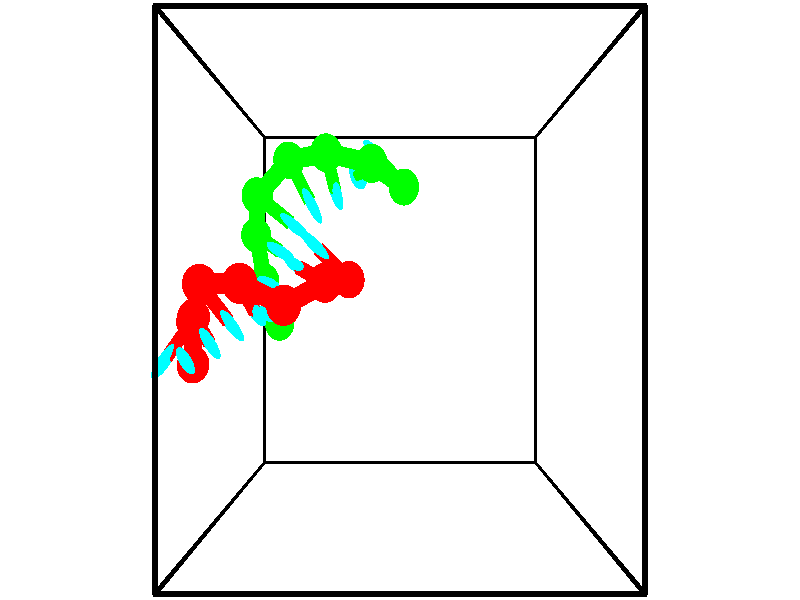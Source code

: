 // switches for output
#declare DRAW_BASES = 1; // possible values are 0, 1; only relevant for DNA ribbons
#declare DRAW_BASES_TYPE = 3; // possible values are 1, 2, 3; only relevant for DNA ribbons
#declare DRAW_FOG = 0; // set to 1 to enable fog

#include "colors.inc"

#include "transforms.inc"
background { rgb <1, 1, 1>}

#default {
   normal{
       ripples 0.25
       frequency 0.20
       turbulence 0.2
       lambda 5
   }
	finish {
		phong 0.1
		phong_size 40.
	}
}

// original window dimensions: 1024x640


// camera settings

camera {
	sky <-0, 1, 0>
	up <-0, 1, 0>
	right 1.6 * <1, 0, 0>
	location <2.5, 2.5, 11.1562>
	look_at <2.5, 2.5, 2.5>
	direction <0, 0, -8.6562>
	angle 67.0682
}


# declare cpy_camera_pos = <2.5, 2.5, 11.1562>;
# if (DRAW_FOG = 1)
fog {
	fog_type 2
	up vnormalize(cpy_camera_pos)
	color rgbt<1,1,1,0.3>
	distance 1e-5
	fog_alt 3e-3
	fog_offset 4
}
# end


// LIGHTS

# declare lum = 6;
global_settings {
	ambient_light rgb lum * <0.05, 0.05, 0.05>
	max_trace_level 15
}# declare cpy_direct_light_amount = 0.25;
light_source
{	1000 * <-1, -1, 1>,
	rgb lum * cpy_direct_light_amount
	parallel
}

light_source
{	1000 * <1, 1, -1>,
	rgb lum * cpy_direct_light_amount
	parallel
}

// strand 0

// nucleotide -1

// particle -1
sphere {
	<-1.063775, 2.189329, 0.833950> 0.250000
	pigment { color rgbt <1,0,0,0> }
	no_shadow
}
cylinder {
	<-1.275478, 1.881874, 0.977661>,  <-1.402500, 1.697401, 1.063888>, 0.100000
	pigment { color rgbt <1,0,0,0> }
	no_shadow
}
cylinder {
	<-1.275478, 1.881874, 0.977661>,  <-1.063775, 2.189329, 0.833950>, 0.100000
	pigment { color rgbt <1,0,0,0> }
	no_shadow
}

// particle -1
sphere {
	<-1.275478, 1.881874, 0.977661> 0.100000
	pigment { color rgbt <1,0,0,0> }
	no_shadow
}
sphere {
	0, 1
	scale<0.080000,0.200000,0.300000>
	matrix <-0.837567, 0.540948, -0.076531,
		-0.135526, -0.341424, -0.930087,
		-0.529258, -0.768638, 0.359278,
		-1.434256, 1.651283, 1.085445>
	pigment { color rgbt <0,1,1,0> }
	no_shadow
}
cylinder {
	<-0.847076, 1.626036, 1.389394>,  <-1.063775, 2.189329, 0.833950>, 0.130000
	pigment { color rgbt <1,0,0,0> }
	no_shadow
}

// nucleotide -1

// particle -1
sphere {
	<-0.847076, 1.626036, 1.389394> 0.250000
	pigment { color rgbt <1,0,0,0> }
	no_shadow
}
cylinder {
	<-0.779675, 1.688980, 1.778618>,  <-0.739233, 1.726746, 2.012152>, 0.100000
	pigment { color rgbt <1,0,0,0> }
	no_shadow
}
cylinder {
	<-0.779675, 1.688980, 1.778618>,  <-0.847076, 1.626036, 1.389394>, 0.100000
	pigment { color rgbt <1,0,0,0> }
	no_shadow
}

// particle -1
sphere {
	<-0.779675, 1.688980, 1.778618> 0.100000
	pigment { color rgbt <1,0,0,0> }
	no_shadow
}
sphere {
	0, 1
	scale<0.080000,0.200000,0.300000>
	matrix <0.796739, 0.559481, -0.228448,
		-0.580357, 0.813768, -0.031099,
		0.168504, 0.157359, 0.973059,
		-0.729123, 1.736188, 2.070536>
	pigment { color rgbt <0,1,1,0> }
	no_shadow
}
cylinder {
	<-0.797108, 2.268431, 1.509777>,  <-0.847076, 1.626036, 1.389394>, 0.130000
	pigment { color rgbt <1,0,0,0> }
	no_shadow
}

// nucleotide -1

// particle -1
sphere {
	<-0.797108, 2.268431, 1.509777> 0.250000
	pigment { color rgbt <1,0,0,0> }
	no_shadow
}
cylinder {
	<-0.564793, 2.086166, 1.779610>,  <-0.425404, 1.976808, 1.941509>, 0.100000
	pigment { color rgbt <1,0,0,0> }
	no_shadow
}
cylinder {
	<-0.564793, 2.086166, 1.779610>,  <-0.797108, 2.268431, 1.509777>, 0.100000
	pigment { color rgbt <1,0,0,0> }
	no_shadow
}

// particle -1
sphere {
	<-0.564793, 2.086166, 1.779610> 0.100000
	pigment { color rgbt <1,0,0,0> }
	no_shadow
}
sphere {
	0, 1
	scale<0.080000,0.200000,0.300000>
	matrix <0.765533, 0.587532, -0.262231,
		-0.276849, 0.668714, 0.690055,
		0.580787, -0.455661, 0.674581,
		-0.390556, 1.949468, 1.981984>
	pigment { color rgbt <0,1,1,0> }
	no_shadow
}
cylinder {
	<-0.496259, 2.700070, 2.129603>,  <-0.797108, 2.268431, 1.509777>, 0.130000
	pigment { color rgbt <1,0,0,0> }
	no_shadow
}

// nucleotide -1

// particle -1
sphere {
	<-0.496259, 2.700070, 2.129603> 0.250000
	pigment { color rgbt <1,0,0,0> }
	no_shadow
}
cylinder {
	<-0.281002, 2.408455, 1.960415>,  <-0.151848, 2.233486, 1.858902>, 0.100000
	pigment { color rgbt <1,0,0,0> }
	no_shadow
}
cylinder {
	<-0.281002, 2.408455, 1.960415>,  <-0.496259, 2.700070, 2.129603>, 0.100000
	pigment { color rgbt <1,0,0,0> }
	no_shadow
}

// particle -1
sphere {
	<-0.281002, 2.408455, 1.960415> 0.100000
	pigment { color rgbt <1,0,0,0> }
	no_shadow
}
sphere {
	0, 1
	scale<0.080000,0.200000,0.300000>
	matrix <0.668091, 0.674914, -0.313282,
		0.513863, -0.113993, 0.850264,
		0.538144, -0.729038, -0.422971,
		-0.119559, 2.189744, 1.833523>
	pigment { color rgbt <0,1,1,0> }
	no_shadow
}
cylinder {
	<0.172077, 2.700970, 2.386735>,  <-0.496259, 2.700070, 2.129603>, 0.130000
	pigment { color rgbt <1,0,0,0> }
	no_shadow
}

// nucleotide -1

// particle -1
sphere {
	<0.172077, 2.700970, 2.386735> 0.250000
	pigment { color rgbt <1,0,0,0> }
	no_shadow
}
cylinder {
	<0.216442, 2.497017, 2.045509>,  <0.243061, 2.374645, 1.840774>, 0.100000
	pigment { color rgbt <1,0,0,0> }
	no_shadow
}
cylinder {
	<0.216442, 2.497017, 2.045509>,  <0.172077, 2.700970, 2.386735>, 0.100000
	pigment { color rgbt <1,0,0,0> }
	no_shadow
}

// particle -1
sphere {
	<0.216442, 2.497017, 2.045509> 0.100000
	pigment { color rgbt <1,0,0,0> }
	no_shadow
}
sphere {
	0, 1
	scale<0.080000,0.200000,0.300000>
	matrix <0.633826, 0.697429, -0.334449,
		0.765481, -0.503600, 0.400532,
		0.110914, -0.509882, -0.853064,
		0.249716, 2.344052, 1.789590>
	pigment { color rgbt <0,1,1,0> }
	no_shadow
}
cylinder {
	<0.812364, 2.435802, 2.396717>,  <0.172077, 2.700970, 2.386735>, 0.130000
	pigment { color rgbt <1,0,0,0> }
	no_shadow
}

// nucleotide -1

// particle -1
sphere {
	<0.812364, 2.435802, 2.396717> 0.250000
	pigment { color rgbt <1,0,0,0> }
	no_shadow
}
cylinder {
	<0.680542, 2.526123, 2.030022>,  <0.601449, 2.580315, 1.810005>, 0.100000
	pigment { color rgbt <1,0,0,0> }
	no_shadow
}
cylinder {
	<0.680542, 2.526123, 2.030022>,  <0.812364, 2.435802, 2.396717>, 0.100000
	pigment { color rgbt <1,0,0,0> }
	no_shadow
}

// particle -1
sphere {
	<0.680542, 2.526123, 2.030022> 0.100000
	pigment { color rgbt <1,0,0,0> }
	no_shadow
}
sphere {
	0, 1
	scale<0.080000,0.200000,0.300000>
	matrix <0.713511, 0.695444, -0.085203,
		0.618300, -0.682181, -0.390300,
		-0.329556, 0.225802, -0.916737,
		0.581675, 2.593863, 1.755001>
	pigment { color rgbt <0,1,1,0> }
	no_shadow
}
cylinder {
	<1.377902, 2.713941, 2.140504>,  <0.812364, 2.435802, 2.396717>, 0.130000
	pigment { color rgbt <1,0,0,0> }
	no_shadow
}

// nucleotide -1

// particle -1
sphere {
	<1.377902, 2.713941, 2.140504> 0.250000
	pigment { color rgbt <1,0,0,0> }
	no_shadow
}
cylinder {
	<1.099854, 2.841042, 1.882561>,  <0.933025, 2.917302, 1.727795>, 0.100000
	pigment { color rgbt <1,0,0,0> }
	no_shadow
}
cylinder {
	<1.099854, 2.841042, 1.882561>,  <1.377902, 2.713941, 2.140504>, 0.100000
	pigment { color rgbt <1,0,0,0> }
	no_shadow
}

// particle -1
sphere {
	<1.099854, 2.841042, 1.882561> 0.100000
	pigment { color rgbt <1,0,0,0> }
	no_shadow
}
sphere {
	0, 1
	scale<0.080000,0.200000,0.300000>
	matrix <0.535256, 0.827572, -0.169192,
		0.479904, -0.462773, -0.745341,
		-0.695121, 0.317752, -0.644857,
		0.891317, 2.936367, 1.689103>
	pigment { color rgbt <0,1,1,0> }
	no_shadow
}
cylinder {
	<1.681250, 2.771300, 1.469983>,  <1.377902, 2.713941, 2.140504>, 0.130000
	pigment { color rgbt <1,0,0,0> }
	no_shadow
}

// nucleotide -1

// particle -1
sphere {
	<1.681250, 2.771300, 1.469983> 0.250000
	pigment { color rgbt <1,0,0,0> }
	no_shadow
}
cylinder {
	<1.383312, 3.024879, 1.553230>,  <1.204549, 3.177027, 1.603179>, 0.100000
	pigment { color rgbt <1,0,0,0> }
	no_shadow
}
cylinder {
	<1.383312, 3.024879, 1.553230>,  <1.681250, 2.771300, 1.469983>, 0.100000
	pigment { color rgbt <1,0,0,0> }
	no_shadow
}

// particle -1
sphere {
	<1.383312, 3.024879, 1.553230> 0.100000
	pigment { color rgbt <1,0,0,0> }
	no_shadow
}
sphere {
	0, 1
	scale<0.080000,0.200000,0.300000>
	matrix <0.629524, 0.771064, -0.095705,
		-0.221146, 0.059731, -0.973410,
		-0.744845, 0.633950, 0.208119,
		1.159859, 3.215065, 1.615666>
	pigment { color rgbt <0,1,1,0> }
	no_shadow
}
// strand 1

// nucleotide -1

// particle -1
sphere {
	<2.563249, 4.044657, 1.245526> 0.250000
	pigment { color rgbt <0,1,0,0> }
	no_shadow
}
cylinder {
	<2.294462, 4.317963, 1.131256>,  <2.133190, 4.481946, 1.062694>, 0.100000
	pigment { color rgbt <0,1,0,0> }
	no_shadow
}
cylinder {
	<2.294462, 4.317963, 1.131256>,  <2.563249, 4.044657, 1.245526>, 0.100000
	pigment { color rgbt <0,1,0,0> }
	no_shadow
}

// particle -1
sphere {
	<2.294462, 4.317963, 1.131256> 0.100000
	pigment { color rgbt <0,1,0,0> }
	no_shadow
}
sphere {
	0, 1
	scale<0.080000,0.200000,0.300000>
	matrix <-0.730248, -0.675522, 0.102012,
		-0.123278, 0.277162, 0.952882,
		-0.671967, 0.683265, -0.285674,
		2.092872, 4.522942, 1.045554>
	pigment { color rgbt <0,1,1,0> }
	no_shadow
}
cylinder {
	<2.056127, 4.273985, 1.749102>,  <2.563249, 4.044657, 1.245526>, 0.130000
	pigment { color rgbt <0,1,0,0> }
	no_shadow
}

// nucleotide -1

// particle -1
sphere {
	<2.056127, 4.273985, 1.749102> 0.250000
	pigment { color rgbt <0,1,0,0> }
	no_shadow
}
cylinder {
	<1.909925, 4.248169, 1.377674>,  <1.822204, 4.232679, 1.154817>, 0.100000
	pigment { color rgbt <0,1,0,0> }
	no_shadow
}
cylinder {
	<1.909925, 4.248169, 1.377674>,  <2.056127, 4.273985, 1.749102>, 0.100000
	pigment { color rgbt <0,1,0,0> }
	no_shadow
}

// particle -1
sphere {
	<1.909925, 4.248169, 1.377674> 0.100000
	pigment { color rgbt <0,1,0,0> }
	no_shadow
}
sphere {
	0, 1
	scale<0.080000,0.200000,0.300000>
	matrix <-0.807595, -0.474033, 0.350833,
		-0.462815, 0.878139, 0.121139,
		-0.365504, -0.064539, -0.928570,
		1.800274, 4.228807, 1.099103>
	pigment { color rgbt <0,1,1,0> }
	no_shadow
}
cylinder {
	<1.343405, 4.424664, 1.678161>,  <2.056127, 4.273985, 1.749102>, 0.130000
	pigment { color rgbt <0,1,0,0> }
	no_shadow
}

// nucleotide -1

// particle -1
sphere {
	<1.343405, 4.424664, 1.678161> 0.250000
	pigment { color rgbt <0,1,0,0> }
	no_shadow
}
cylinder {
	<1.393894, 4.174789, 1.369919>,  <1.424188, 4.024864, 1.184973>, 0.100000
	pigment { color rgbt <0,1,0,0> }
	no_shadow
}
cylinder {
	<1.393894, 4.174789, 1.369919>,  <1.343405, 4.424664, 1.678161>, 0.100000
	pigment { color rgbt <0,1,0,0> }
	no_shadow
}

// particle -1
sphere {
	<1.393894, 4.174789, 1.369919> 0.100000
	pigment { color rgbt <0,1,0,0> }
	no_shadow
}
sphere {
	0, 1
	scale<0.080000,0.200000,0.300000>
	matrix <-0.857506, -0.459271, 0.231849,
		-0.498750, 0.631535, -0.593643,
		0.126222, -0.624687, -0.770606,
		1.431761, 3.987383, 1.138737>
	pigment { color rgbt <0,1,1,0> }
	no_shadow
}
cylinder {
	<0.681696, 4.403149, 1.284518>,  <1.343405, 4.424664, 1.678161>, 0.130000
	pigment { color rgbt <0,1,0,0> }
	no_shadow
}

// nucleotide -1

// particle -1
sphere {
	<0.681696, 4.403149, 1.284518> 0.250000
	pigment { color rgbt <0,1,0,0> }
	no_shadow
}
cylinder {
	<0.885944, 4.065918, 1.217007>,  <1.008494, 3.863579, 1.176500>, 0.100000
	pigment { color rgbt <0,1,0,0> }
	no_shadow
}
cylinder {
	<0.885944, 4.065918, 1.217007>,  <0.681696, 4.403149, 1.284518>, 0.100000
	pigment { color rgbt <0,1,0,0> }
	no_shadow
}

// particle -1
sphere {
	<0.885944, 4.065918, 1.217007> 0.100000
	pigment { color rgbt <0,1,0,0> }
	no_shadow
}
sphere {
	0, 1
	scale<0.080000,0.200000,0.300000>
	matrix <-0.852903, -0.521492, 0.024572,
		-0.108733, 0.131404, -0.985348,
		0.510622, -0.843077, -0.168778,
		1.039131, 3.812995, 1.166373>
	pigment { color rgbt <0,1,1,0> }
	no_shadow
}
cylinder {
	<0.197918, 3.899505, 1.401583>,  <0.681696, 4.403149, 1.284518>, 0.130000
	pigment { color rgbt <0,1,0,0> }
	no_shadow
}

// nucleotide -1

// particle -1
sphere {
	<0.197918, 3.899505, 1.401583> 0.250000
	pigment { color rgbt <0,1,0,0> }
	no_shadow
}
cylinder {
	<0.524866, 3.676590, 1.343155>,  <0.721035, 3.542841, 1.308098>, 0.100000
	pigment { color rgbt <0,1,0,0> }
	no_shadow
}
cylinder {
	<0.524866, 3.676590, 1.343155>,  <0.197918, 3.899505, 1.401583>, 0.100000
	pigment { color rgbt <0,1,0,0> }
	no_shadow
}

// particle -1
sphere {
	<0.524866, 3.676590, 1.343155> 0.100000
	pigment { color rgbt <0,1,0,0> }
	no_shadow
}
sphere {
	0, 1
	scale<0.080000,0.200000,0.300000>
	matrix <-0.548608, -0.830319, 0.097981,
		-0.175889, 0.000049, -0.984410,
		0.817370, -0.557289, -0.146070,
		0.770077, 3.509403, 1.299334>
	pigment { color rgbt <0,1,1,0> }
	no_shadow
}
cylinder {
	<0.037281, 3.424135, 0.816558>,  <0.197918, 3.899505, 1.401583>, 0.130000
	pigment { color rgbt <0,1,0,0> }
	no_shadow
}

// nucleotide -1

// particle -1
sphere {
	<0.037281, 3.424135, 0.816558> 0.250000
	pigment { color rgbt <0,1,0,0> }
	no_shadow
}
cylinder {
	<0.321938, 3.275513, 1.055058>,  <0.492732, 3.186339, 1.198157>, 0.100000
	pigment { color rgbt <0,1,0,0> }
	no_shadow
}
cylinder {
	<0.321938, 3.275513, 1.055058>,  <0.037281, 3.424135, 0.816558>, 0.100000
	pigment { color rgbt <0,1,0,0> }
	no_shadow
}

// particle -1
sphere {
	<0.321938, 3.275513, 1.055058> 0.100000
	pigment { color rgbt <0,1,0,0> }
	no_shadow
}
sphere {
	0, 1
	scale<0.080000,0.200000,0.300000>
	matrix <-0.433536, -0.900088, -0.043455,
		0.552822, -0.227571, -0.801623,
		0.711642, -0.371555, 0.596248,
		0.535430, 3.164046, 1.233932>
	pigment { color rgbt <0,1,1,0> }
	no_shadow
}
cylinder {
	<0.129099, 2.780794, 0.572452>,  <0.037281, 3.424135, 0.816558>, 0.130000
	pigment { color rgbt <0,1,0,0> }
	no_shadow
}

// nucleotide -1

// particle -1
sphere {
	<0.129099, 2.780794, 0.572452> 0.250000
	pigment { color rgbt <0,1,0,0> }
	no_shadow
}
cylinder {
	<0.254244, 2.749176, 0.951054>,  <0.329331, 2.730205, 1.178215>, 0.100000
	pigment { color rgbt <0,1,0,0> }
	no_shadow
}
cylinder {
	<0.254244, 2.749176, 0.951054>,  <0.129099, 2.780794, 0.572452>, 0.100000
	pigment { color rgbt <0,1,0,0> }
	no_shadow
}

// particle -1
sphere {
	<0.254244, 2.749176, 0.951054> 0.100000
	pigment { color rgbt <0,1,0,0> }
	no_shadow
}
sphere {
	0, 1
	scale<0.080000,0.200000,0.300000>
	matrix <-0.360293, -0.931926, 0.041266,
		0.878810, -0.353929, -0.320043,
		0.312862, -0.079045, 0.946504,
		0.348103, 2.725463, 1.235005>
	pigment { color rgbt <0,1,1,0> }
	no_shadow
}
cylinder {
	<0.396750, 2.157328, 0.602970>,  <0.129099, 2.780794, 0.572452>, 0.130000
	pigment { color rgbt <0,1,0,0> }
	no_shadow
}

// nucleotide -1

// particle -1
sphere {
	<0.396750, 2.157328, 0.602970> 0.250000
	pigment { color rgbt <0,1,0,0> }
	no_shadow
}
cylinder {
	<0.329062, 2.247314, 0.986794>,  <0.288448, 2.301306, 1.217088>, 0.100000
	pigment { color rgbt <0,1,0,0> }
	no_shadow
}
cylinder {
	<0.329062, 2.247314, 0.986794>,  <0.396750, 2.157328, 0.602970>, 0.100000
	pigment { color rgbt <0,1,0,0> }
	no_shadow
}

// particle -1
sphere {
	<0.329062, 2.247314, 0.986794> 0.100000
	pigment { color rgbt <0,1,0,0> }
	no_shadow
}
sphere {
	0, 1
	scale<0.080000,0.200000,0.300000>
	matrix <-0.413408, -0.900012, 0.138099,
		0.894683, -0.373320, 0.245304,
		-0.169222, 0.224965, 0.959560,
		0.278295, 2.314804, 1.274661>
	pigment { color rgbt <0,1,1,0> }
	no_shadow
}
// box output
cylinder {
	<0.000000, 0.000000, 0.000000>,  <5.000000, 0.000000, 0.000000>, 0.025000
	pigment { color rgbt <0,0,0,0> }
	no_shadow
}
cylinder {
	<0.000000, 0.000000, 0.000000>,  <0.000000, 5.000000, 0.000000>, 0.025000
	pigment { color rgbt <0,0,0,0> }
	no_shadow
}
cylinder {
	<0.000000, 0.000000, 0.000000>,  <0.000000, 0.000000, 5.000000>, 0.025000
	pigment { color rgbt <0,0,0,0> }
	no_shadow
}
cylinder {
	<5.000000, 5.000000, 5.000000>,  <0.000000, 5.000000, 5.000000>, 0.025000
	pigment { color rgbt <0,0,0,0> }
	no_shadow
}
cylinder {
	<5.000000, 5.000000, 5.000000>,  <5.000000, 0.000000, 5.000000>, 0.025000
	pigment { color rgbt <0,0,0,0> }
	no_shadow
}
cylinder {
	<5.000000, 5.000000, 5.000000>,  <5.000000, 5.000000, 0.000000>, 0.025000
	pigment { color rgbt <0,0,0,0> }
	no_shadow
}
cylinder {
	<0.000000, 0.000000, 5.000000>,  <0.000000, 5.000000, 5.000000>, 0.025000
	pigment { color rgbt <0,0,0,0> }
	no_shadow
}
cylinder {
	<0.000000, 0.000000, 5.000000>,  <5.000000, 0.000000, 5.000000>, 0.025000
	pigment { color rgbt <0,0,0,0> }
	no_shadow
}
cylinder {
	<5.000000, 5.000000, 0.000000>,  <0.000000, 5.000000, 0.000000>, 0.025000
	pigment { color rgbt <0,0,0,0> }
	no_shadow
}
cylinder {
	<5.000000, 5.000000, 0.000000>,  <5.000000, 0.000000, 0.000000>, 0.025000
	pigment { color rgbt <0,0,0,0> }
	no_shadow
}
cylinder {
	<5.000000, 0.000000, 5.000000>,  <5.000000, 0.000000, 0.000000>, 0.025000
	pigment { color rgbt <0,0,0,0> }
	no_shadow
}
cylinder {
	<0.000000, 5.000000, 0.000000>,  <0.000000, 5.000000, 5.000000>, 0.025000
	pigment { color rgbt <0,0,0,0> }
	no_shadow
}
// end of box output
